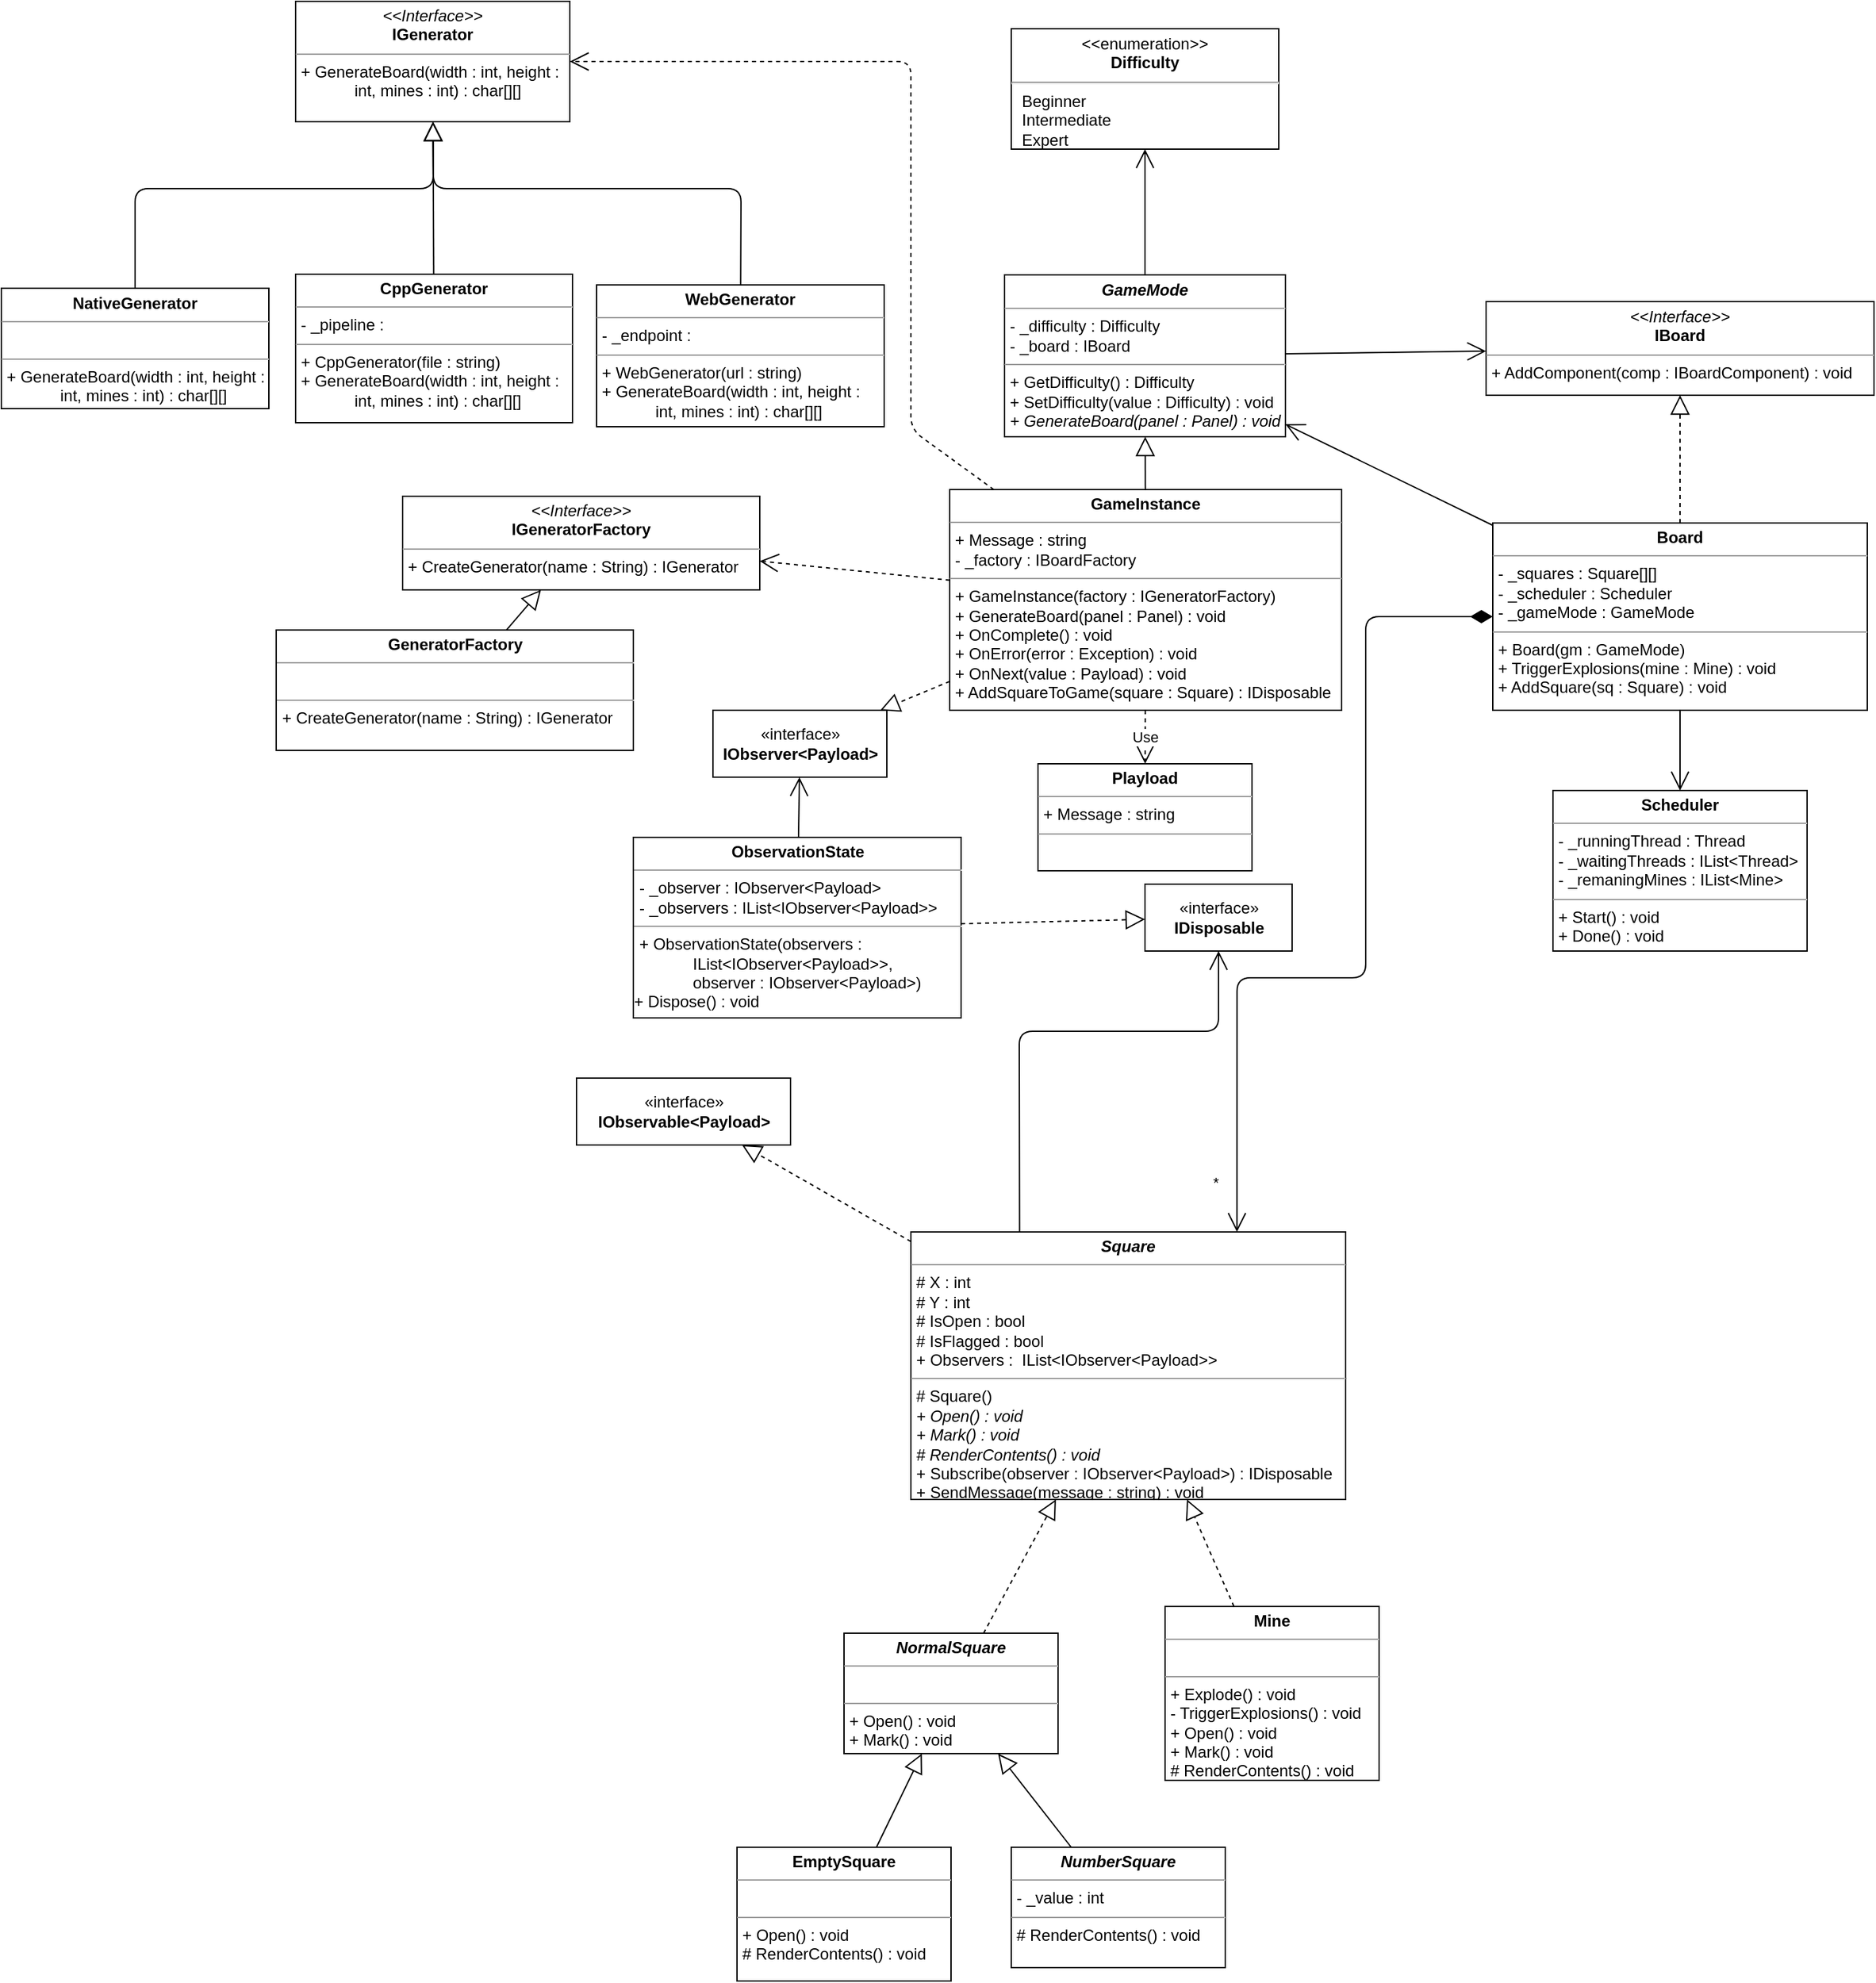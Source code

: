 <mxfile version="10.6.3" type="device"><diagram id="pnodZiI6A9-rPGKO3RXd" name="Page-1"><mxGraphModel dx="1860" dy="1650" grid="1" gridSize="10" guides="1" tooltips="1" connect="1" arrows="1" fold="1" page="1" pageScale="1" pageWidth="850" pageHeight="1100" math="0" shadow="0"><root><mxCell id="0"/><mxCell id="1" parent="0"/><mxCell id="dl6-OlrVoj3H5_6Asgak-1" value="&lt;p style=&quot;margin: 0px ; margin-top: 4px ; text-align: center&quot;&gt;&lt;b&gt;&lt;i&gt;NormalSquare&lt;/i&gt;&lt;/b&gt;&lt;/p&gt;&lt;hr size=&quot;1&quot;&gt;&lt;p style=&quot;margin: 0px ; margin-left: 4px&quot;&gt;&lt;br&gt;&lt;/p&gt;&lt;hr size=&quot;1&quot;&gt;&lt;p style=&quot;margin: 0px ; margin-left: 4px&quot;&gt;+ Open() : void&lt;/p&gt;&lt;p style=&quot;margin: 0px ; margin-left: 4px&quot;&gt;+ Mark() : void&lt;/p&gt;" style="verticalAlign=top;align=left;overflow=fill;fontSize=12;fontFamily=Helvetica;html=1;" parent="1" vertex="1"><mxGeometry x="90" y="520" width="160" height="90" as="geometry"/></mxCell><mxCell id="dl6-OlrVoj3H5_6Asgak-4" value="&lt;p style=&quot;margin: 0px ; margin-top: 4px ; text-align: center&quot;&gt;&lt;b&gt;Mine&lt;/b&gt;&lt;/p&gt;&lt;hr size=&quot;1&quot;&gt;&lt;p style=&quot;margin: 0px ; margin-left: 4px&quot;&gt;&lt;br&gt;&lt;/p&gt;&lt;hr size=&quot;1&quot;&gt;&lt;p style=&quot;margin: 0px ; margin-left: 4px&quot;&gt;+ Explode() : void&lt;/p&gt;&lt;p style=&quot;margin: 0px ; margin-left: 4px&quot;&gt;- TriggerExplosions() : void&lt;/p&gt;&lt;p style=&quot;margin: 0px ; margin-left: 4px&quot;&gt;+ Open() : void&lt;/p&gt;&lt;p style=&quot;margin: 0px ; margin-left: 4px&quot;&gt;+ Mark() : void&lt;/p&gt;&lt;p style=&quot;margin: 0px ; margin-left: 4px&quot;&gt;# RenderContents() : void&lt;/p&gt;" style="verticalAlign=top;align=left;overflow=fill;fontSize=12;fontFamily=Helvetica;html=1;" parent="1" vertex="1"><mxGeometry x="330" y="500" width="160" height="130" as="geometry"/></mxCell><mxCell id="dl6-OlrVoj3H5_6Asgak-5" value="&lt;p style=&quot;margin: 0px ; margin-top: 4px ; text-align: center&quot;&gt;&lt;b&gt;EmptySquare&lt;/b&gt;&lt;/p&gt;&lt;hr size=&quot;1&quot;&gt;&lt;p style=&quot;margin: 0px ; margin-left: 4px&quot;&gt;&lt;br&gt;&lt;/p&gt;&lt;hr size=&quot;1&quot;&gt;&lt;p style=&quot;margin: 0px ; margin-left: 4px&quot;&gt;+ Open() : void&lt;/p&gt;&lt;p style=&quot;margin: 0px ; margin-left: 4px&quot;&gt;# RenderContents() : void&lt;br&gt;&lt;/p&gt;" style="verticalAlign=top;align=left;overflow=fill;fontSize=12;fontFamily=Helvetica;html=1;" parent="1" vertex="1"><mxGeometry x="10" y="680" width="160" height="100" as="geometry"/></mxCell><mxCell id="dl6-OlrVoj3H5_6Asgak-6" value="&lt;p style=&quot;margin: 0px ; margin-top: 4px ; text-align: center&quot;&gt;&lt;b&gt;&lt;i&gt;NumberSquare&lt;/i&gt;&lt;/b&gt;&lt;/p&gt;&lt;hr size=&quot;1&quot;&gt;&lt;p style=&quot;margin: 0px ; margin-left: 4px&quot;&gt;- _value : int&lt;/p&gt;&lt;hr size=&quot;1&quot;&gt;&lt;p style=&quot;margin: 0px ; margin-left: 4px&quot;&gt;# RenderContents() : void&lt;/p&gt;" style="verticalAlign=top;align=left;overflow=fill;fontSize=12;fontFamily=Helvetica;html=1;" parent="1" vertex="1"><mxGeometry x="215" y="680" width="160" height="90" as="geometry"/></mxCell><mxCell id="dl6-OlrVoj3H5_6Asgak-30" value="" style="endArrow=block;dashed=1;endFill=0;endSize=12;html=1;" parent="1" source="dl6-OlrVoj3H5_6Asgak-1" target="Zj_N1UgXmJXCf1v0Lo5h-10" edge="1"><mxGeometry width="160" relative="1" as="geometry"><mxPoint x="150" y="340" as="sourcePoint"/><mxPoint x="269.265" y="310" as="targetPoint"/></mxGeometry></mxCell><mxCell id="dl6-OlrVoj3H5_6Asgak-32" value="" style="endArrow=block;dashed=1;endFill=0;endSize=12;html=1;" parent="1" source="dl6-OlrVoj3H5_6Asgak-4" target="Zj_N1UgXmJXCf1v0Lo5h-10" edge="1"><mxGeometry width="160" relative="1" as="geometry"><mxPoint x="590" y="330" as="sourcePoint"/><mxPoint x="321.833" y="310" as="targetPoint"/></mxGeometry></mxCell><mxCell id="dl6-OlrVoj3H5_6Asgak-33" value="" style="edgeStyle=none;html=1;endSize=12;endArrow=block;endFill=0;" parent="1" source="dl6-OlrVoj3H5_6Asgak-5" target="dl6-OlrVoj3H5_6Asgak-1" edge="1"><mxGeometry width="160" relative="1" as="geometry"><mxPoint x="110" y="640" as="sourcePoint"/><mxPoint x="270" y="640" as="targetPoint"/></mxGeometry></mxCell><mxCell id="dl6-OlrVoj3H5_6Asgak-34" value="" style="edgeStyle=none;html=1;endSize=12;endArrow=block;endFill=0;" parent="1" source="dl6-OlrVoj3H5_6Asgak-6" target="dl6-OlrVoj3H5_6Asgak-1" edge="1"><mxGeometry width="160" relative="1" as="geometry"><mxPoint x="360" y="630" as="sourcePoint"/><mxPoint x="520" y="630" as="targetPoint"/></mxGeometry></mxCell><mxCell id="dl6-OlrVoj3H5_6Asgak-48" value="&lt;p style=&quot;margin: 0px ; margin-top: 4px ; text-align: center&quot;&gt;&lt;b&gt;Board&lt;/b&gt;&lt;/p&gt;&lt;hr size=&quot;1&quot;&gt;&lt;p style=&quot;margin: 0px ; margin-left: 4px&quot;&gt;- _squares : Square[][]&lt;/p&gt;&lt;p style=&quot;margin: 0px ; margin-left: 4px&quot;&gt;- _scheduler : Scheduler&lt;/p&gt;&lt;p style=&quot;margin: 0px ; margin-left: 4px&quot;&gt;- _gameMode : GameMode&lt;/p&gt;&lt;hr size=&quot;1&quot;&gt;&lt;p style=&quot;margin: 0px ; margin-left: 4px&quot;&gt;+ Board(gm : GameMode)&lt;/p&gt;&lt;p style=&quot;margin: 0px ; margin-left: 4px&quot;&gt;+ TriggerExplosions(mine : Mine) : void&lt;/p&gt;&lt;p style=&quot;margin: 0px ; margin-left: 4px&quot;&gt;+ AddSquare(sq : Square) : void&lt;/p&gt;" style="verticalAlign=top;align=left;overflow=fill;fontSize=12;fontFamily=Helvetica;html=1;" parent="1" vertex="1"><mxGeometry x="575" y="-310" width="280" height="140" as="geometry"/></mxCell><mxCell id="dl6-OlrVoj3H5_6Asgak-49" value="*" style="endArrow=open;html=1;endSize=12;startArrow=diamondThin;startSize=14;startFill=1;edgeStyle=orthogonalEdgeStyle;align=left;verticalAlign=bottom;entryX=0.75;entryY=0;entryDx=0;entryDy=0;" parent="1" source="dl6-OlrVoj3H5_6Asgak-48" target="Zj_N1UgXmJXCf1v0Lo5h-10" edge="1"><mxGeometry x="0.915" y="-20" relative="1" as="geometry"><mxPoint x="350" y="-260" as="sourcePoint"/><mxPoint x="560" y="-120" as="targetPoint"/><mxPoint as="offset"/><Array as="points"><mxPoint x="480" y="-240"/><mxPoint x="480" y="30"/><mxPoint x="384" y="30"/></Array></mxGeometry></mxCell><mxCell id="Zj_N1UgXmJXCf1v0Lo5h-3" value="&lt;p style=&quot;margin: 0px ; margin-top: 4px ; text-align: center&quot;&gt;&lt;b&gt;GameInstance&lt;/b&gt;&lt;/p&gt;&lt;hr size=&quot;1&quot;&gt;&lt;p style=&quot;margin: 0px ; margin-left: 4px&quot;&gt;+ Message : string&lt;/p&gt;&lt;p style=&quot;margin: 0px ; margin-left: 4px&quot;&gt;- _factory : IBoardFactory&lt;/p&gt;&lt;hr size=&quot;1&quot;&gt;&lt;p style=&quot;margin: 0px ; margin-left: 4px&quot;&gt;+ GameInstance(factory : IGeneratorFactory)&lt;/p&gt;&lt;p style=&quot;margin: 0px ; margin-left: 4px&quot;&gt;+ GenerateBoard(panel : Panel) : void&lt;/p&gt;&lt;p style=&quot;margin: 0px ; margin-left: 4px&quot;&gt;+ OnComplete() : void&lt;/p&gt;&lt;p style=&quot;margin: 0px ; margin-left: 4px&quot;&gt;+ OnError(error : Exception) : void&lt;/p&gt;&lt;p style=&quot;margin: 0px ; margin-left: 4px&quot;&gt;+ OnNext(value : Payload) : void&lt;/p&gt;&lt;p style=&quot;margin: 0px ; margin-left: 4px&quot;&gt;+ AddSquareToGame(square : Square) : IDisposable&lt;/p&gt;" style="verticalAlign=top;align=left;overflow=fill;fontSize=12;fontFamily=Helvetica;html=1;" parent="1" vertex="1"><mxGeometry x="169" y="-335" width="293" height="165" as="geometry"/></mxCell><mxCell id="Zj_N1UgXmJXCf1v0Lo5h-4" value="&lt;p style=&quot;margin: 0px ; margin-top: 4px ; text-align: center&quot;&gt;&amp;lt;&amp;lt;enumeration&amp;gt;&amp;gt;&lt;br&gt;&lt;b&gt;Difficulty&lt;/b&gt;&lt;/p&gt;&lt;hr&gt;&lt;p style=&quot;margin: 0px ; margin-left: 8px ; text-align: left&quot;&gt;Beginner&lt;/p&gt;&lt;p style=&quot;margin: 0px ; margin-left: 8px ; text-align: left&quot;&gt;Intermediate&lt;/p&gt;&lt;p style=&quot;margin: 0px ; margin-left: 8px ; text-align: left&quot;&gt;Expert&lt;/p&gt;" style="shape=rect;html=1;overflow=fill;whiteSpace=wrap;" parent="1" vertex="1"><mxGeometry x="215" y="-679.5" width="200" height="90" as="geometry"/></mxCell><mxCell id="Zj_N1UgXmJXCf1v0Lo5h-10" value="&lt;p style=&quot;margin: 0px ; margin-top: 4px ; text-align: center&quot;&gt;&lt;b&gt;&lt;i&gt;Square&lt;/i&gt;&lt;/b&gt;&lt;/p&gt;&lt;hr size=&quot;1&quot;&gt;&lt;p style=&quot;margin: 0px ; margin-left: 4px&quot;&gt;# X : int&lt;/p&gt;&lt;p style=&quot;margin: 0px ; margin-left: 4px&quot;&gt;# Y : int&lt;/p&gt;&lt;p style=&quot;margin: 0px ; margin-left: 4px&quot;&gt;# IsOpen : bool&lt;br&gt;&lt;/p&gt;&lt;p style=&quot;margin: 0px ; margin-left: 4px&quot;&gt;# IsFlagged : bool&lt;/p&gt;&lt;p style=&quot;margin: 0px ; margin-left: 4px&quot;&gt;+ Observers :&amp;nbsp; IList&amp;lt;IObserver&amp;lt;Payload&amp;gt;&amp;gt;&lt;/p&gt;&lt;hr size=&quot;1&quot;&gt;&lt;p style=&quot;margin: 0px ; margin-left: 4px&quot;&gt;# Square()&lt;/p&gt;&lt;p style=&quot;margin: 0px ; margin-left: 4px&quot;&gt;&lt;i&gt;+ Open() : void&lt;/i&gt;&lt;/p&gt;&lt;p style=&quot;margin: 0px ; margin-left: 4px&quot;&gt;&lt;i&gt;+ Mark() : void&lt;/i&gt;&lt;/p&gt;&lt;p style=&quot;margin: 0px ; margin-left: 4px&quot;&gt;&lt;i&gt;# RenderContents() : void&lt;/i&gt;&lt;/p&gt;&lt;p style=&quot;margin: 0px ; margin-left: 4px&quot;&gt;+ Subscribe(observer : IObserver&amp;lt;Payload&amp;gt;) : IDisposable&lt;/p&gt;&lt;p style=&quot;margin: 0px ; margin-left: 4px&quot;&gt;+ SendMessage(message : string) : void&lt;/p&gt;" style="verticalAlign=top;align=left;overflow=fill;fontSize=12;fontFamily=Helvetica;html=1;" parent="1" vertex="1"><mxGeometry x="140" y="220" width="325" height="200" as="geometry"/></mxCell><mxCell id="Zj_N1UgXmJXCf1v0Lo5h-11" value="&lt;p style=&quot;margin: 0px ; margin-top: 4px ; text-align: center&quot;&gt;&lt;b&gt;&lt;i&gt;GameMode&lt;/i&gt;&lt;/b&gt;&lt;/p&gt;&lt;hr size=&quot;1&quot;&gt;&lt;p style=&quot;margin: 0px ; margin-left: 4px&quot;&gt;- _difficulty : Difficulty&lt;/p&gt;&lt;p style=&quot;margin: 0px ; margin-left: 4px&quot;&gt;- _board : IBoard&lt;/p&gt;&lt;hr size=&quot;1&quot;&gt;&lt;p style=&quot;margin: 0px ; margin-left: 4px&quot;&gt;+ GetDifficulty() : Difficulty&lt;/p&gt;&lt;p style=&quot;margin: 0px ; margin-left: 4px&quot;&gt;+ SetDifficulty(value : Difficulty) : void&lt;/p&gt;&lt;p style=&quot;margin: 0px ; margin-left: 4px&quot;&gt;&lt;i&gt;+ GenerateBoard(panel : Panel) : void&lt;/i&gt;&lt;/p&gt;" style="verticalAlign=top;align=left;overflow=fill;fontSize=12;fontFamily=Helvetica;html=1;" parent="1" vertex="1"><mxGeometry x="210" y="-495.5" width="210" height="121" as="geometry"/></mxCell><mxCell id="Zj_N1UgXmJXCf1v0Lo5h-12" value="" style="endArrow=open;endFill=1;endSize=12;html=1;" parent="1" source="Zj_N1UgXmJXCf1v0Lo5h-11" target="Zj_N1UgXmJXCf1v0Lo5h-13" edge="1"><mxGeometry width="160" relative="1" as="geometry"><mxPoint x="970" y="40" as="sourcePoint"/><mxPoint x="900" y="-400" as="targetPoint"/></mxGeometry></mxCell><mxCell id="Zj_N1UgXmJXCf1v0Lo5h-13" value="&lt;p style=&quot;margin: 0px ; margin-top: 4px ; text-align: center&quot;&gt;&lt;i&gt;&amp;lt;&amp;lt;Interface&amp;gt;&amp;gt;&lt;/i&gt;&lt;br&gt;&lt;b&gt;IBoard&lt;/b&gt;&lt;/p&gt;&lt;hr size=&quot;1&quot;&gt;&lt;p style=&quot;margin: 0px ; margin-left: 4px&quot;&gt;+ AddComponent(comp : IBoardComponent) : void&lt;br&gt;&lt;/p&gt;" style="verticalAlign=top;align=left;overflow=fill;fontSize=12;fontFamily=Helvetica;html=1;" parent="1" vertex="1"><mxGeometry x="570" y="-475.5" width="290" height="70" as="geometry"/></mxCell><mxCell id="Zj_N1UgXmJXCf1v0Lo5h-14" value="" style="endArrow=block;dashed=1;endFill=0;endSize=12;html=1;" parent="1" source="dl6-OlrVoj3H5_6Asgak-48" target="Zj_N1UgXmJXCf1v0Lo5h-13" edge="1"><mxGeometry width="160" relative="1" as="geometry"><mxPoint x="670" y="-350" as="sourcePoint"/><mxPoint x="830" y="-350" as="targetPoint"/></mxGeometry></mxCell><mxCell id="Zj_N1UgXmJXCf1v0Lo5h-15" value="" style="endArrow=open;endFill=1;endSize=12;html=1;" parent="1" source="dl6-OlrVoj3H5_6Asgak-48" target="Zj_N1UgXmJXCf1v0Lo5h-11" edge="1"><mxGeometry width="160" relative="1" as="geometry"><mxPoint x="890" y="-350" as="sourcePoint"/><mxPoint x="1050" y="-350" as="targetPoint"/></mxGeometry></mxCell><mxCell id="Zj_N1UgXmJXCf1v0Lo5h-16" value="" style="endArrow=open;endFill=1;endSize=12;html=1;" parent="1" source="Zj_N1UgXmJXCf1v0Lo5h-11" target="Zj_N1UgXmJXCf1v0Lo5h-4" edge="1"><mxGeometry width="160" relative="1" as="geometry"><mxPoint x="260" y="-589.5" as="sourcePoint"/><mxPoint x="420" y="-589.5" as="targetPoint"/></mxGeometry></mxCell><mxCell id="Zj_N1UgXmJXCf1v0Lo5h-17" value="" style="edgeStyle=none;html=1;endSize=12;endArrow=block;endFill=0;" parent="1" source="Zj_N1UgXmJXCf1v0Lo5h-3" target="Zj_N1UgXmJXCf1v0Lo5h-11" edge="1"><mxGeometry width="160" relative="1" as="geometry"><mxPoint x="130" y="-119.5" as="sourcePoint"/><mxPoint x="290" y="-119.5" as="targetPoint"/></mxGeometry></mxCell><mxCell id="Zj_N1UgXmJXCf1v0Lo5h-18" value="&lt;p style=&quot;margin: 0px ; margin-top: 4px ; text-align: center&quot;&gt;&lt;b&gt;Playload&lt;/b&gt;&lt;/p&gt;&lt;hr size=&quot;1&quot;&gt;&lt;p style=&quot;margin: 0px ; margin-left: 4px&quot;&gt;+ Message : string&lt;/p&gt;&lt;hr size=&quot;1&quot;&gt;&lt;p style=&quot;margin: 0px ; margin-left: 4px&quot;&gt;&lt;br&gt;&lt;/p&gt;" style="verticalAlign=top;align=left;overflow=fill;fontSize=12;fontFamily=Helvetica;html=1;" parent="1" vertex="1"><mxGeometry x="235" y="-130" width="160" height="80" as="geometry"/></mxCell><mxCell id="Zj_N1UgXmJXCf1v0Lo5h-19" value="«interface»&lt;br&gt;&lt;b&gt;IObservable&amp;lt;Payload&amp;gt;&lt;/b&gt;" style="html=1;" parent="1" vertex="1"><mxGeometry x="-110" y="105" width="160" height="50" as="geometry"/></mxCell><mxCell id="Zj_N1UgXmJXCf1v0Lo5h-22" value="" style="endArrow=block;dashed=1;endFill=0;endSize=12;html=1;" parent="1" source="Zj_N1UgXmJXCf1v0Lo5h-10" target="Zj_N1UgXmJXCf1v0Lo5h-19" edge="1"><mxGeometry width="160" relative="1" as="geometry"><mxPoint x="-60" y="190" as="sourcePoint"/><mxPoint x="100" y="190" as="targetPoint"/></mxGeometry></mxCell><mxCell id="Zj_N1UgXmJXCf1v0Lo5h-23" value="«interface»&lt;br&gt;&lt;b&gt;IObserver&amp;lt;Payload&amp;gt;&lt;/b&gt;" style="html=1;" parent="1" vertex="1"><mxGeometry x="-8" y="-170" width="130" height="50" as="geometry"/></mxCell><mxCell id="Zj_N1UgXmJXCf1v0Lo5h-24" value="" style="endArrow=block;dashed=1;endFill=0;endSize=12;html=1;" parent="1" source="Zj_N1UgXmJXCf1v0Lo5h-3" target="Zj_N1UgXmJXCf1v0Lo5h-23" edge="1"><mxGeometry width="160" relative="1" as="geometry"><mxPoint x="290" y="-140" as="sourcePoint"/><mxPoint x="200" y="-254.5" as="targetPoint"/></mxGeometry></mxCell><mxCell id="Zj_N1UgXmJXCf1v0Lo5h-25" value="Use" style="endArrow=open;endSize=12;dashed=1;html=1;" parent="1" source="Zj_N1UgXmJXCf1v0Lo5h-3" target="Zj_N1UgXmJXCf1v0Lo5h-18" edge="1"><mxGeometry width="160" relative="1" as="geometry"><mxPoint x="180" y="-120" as="sourcePoint"/><mxPoint x="340" y="-120" as="targetPoint"/><Array as="points"/></mxGeometry></mxCell><mxCell id="Zj_N1UgXmJXCf1v0Lo5h-26" value="«interface»&lt;br&gt;&lt;b&gt;IDisposable&lt;/b&gt;" style="html=1;" parent="1" vertex="1"><mxGeometry x="315" y="-40" width="110" height="50" as="geometry"/></mxCell><mxCell id="Zj_N1UgXmJXCf1v0Lo5h-27" value="&lt;p style=&quot;margin: 0px ; margin-top: 4px ; text-align: center&quot;&gt;&lt;b&gt;ObservationState&lt;/b&gt;&lt;/p&gt;&lt;hr size=&quot;1&quot;&gt;&lt;p style=&quot;margin: 0px ; margin-left: 4px&quot;&gt;- _observer : IObserver&amp;lt;Payload&amp;gt;&lt;/p&gt;&lt;p style=&quot;margin: 0px ; margin-left: 4px&quot;&gt;- _observers : IList&amp;lt;IObserver&amp;lt;Payload&amp;gt;&amp;gt;&lt;/p&gt;&lt;hr size=&quot;1&quot;&gt;&lt;p style=&quot;margin: 0px ; margin-left: 4px&quot;&gt;+ ObservationState(observers :&amp;nbsp;&lt;/p&gt;&lt;blockquote style=&quot;margin: 0 0 0 40px ; border: none ; padding: 0px&quot;&gt;&lt;p style=&quot;margin: 0px ; margin-left: 4px&quot;&gt;IList&amp;lt;IObserver&amp;lt;Payload&amp;gt;&amp;gt;,&amp;nbsp;&lt;/p&gt;&lt;p style=&quot;margin: 0px ; margin-left: 4px&quot;&gt;observer : IObserver&amp;lt;Payload&amp;gt;)&lt;/p&gt;&lt;/blockquote&gt;+ Dispose() : void&lt;br&gt;" style="verticalAlign=top;align=left;overflow=fill;fontSize=12;fontFamily=Helvetica;html=1;" parent="1" vertex="1"><mxGeometry x="-67.5" y="-75" width="245" height="135" as="geometry"/></mxCell><mxCell id="Zj_N1UgXmJXCf1v0Lo5h-28" value="" style="endArrow=block;dashed=1;endFill=0;endSize=12;html=1;" parent="1" source="Zj_N1UgXmJXCf1v0Lo5h-27" target="Zj_N1UgXmJXCf1v0Lo5h-26" edge="1"><mxGeometry width="160" relative="1" as="geometry"><mxPoint x="220" y="30" as="sourcePoint"/><mxPoint x="380" y="30" as="targetPoint"/></mxGeometry></mxCell><mxCell id="Zj_N1UgXmJXCf1v0Lo5h-30" value="" style="endArrow=open;endFill=1;endSize=12;html=1;" parent="1" source="Zj_N1UgXmJXCf1v0Lo5h-27" target="Zj_N1UgXmJXCf1v0Lo5h-23" edge="1"><mxGeometry width="160" relative="1" as="geometry"><mxPoint x="40" y="-150" as="sourcePoint"/><mxPoint x="200" y="-150" as="targetPoint"/></mxGeometry></mxCell><mxCell id="Zj_N1UgXmJXCf1v0Lo5h-32" value="&lt;p style=&quot;margin: 0px ; margin-top: 4px ; text-align: center&quot;&gt;&lt;b&gt;Scheduler&lt;/b&gt;&lt;/p&gt;&lt;hr size=&quot;1&quot;&gt;&lt;p style=&quot;margin: 0px ; margin-left: 4px&quot;&gt;- _runningThread : Thread&lt;/p&gt;&lt;p style=&quot;margin: 0px ; margin-left: 4px&quot;&gt;- _waitingThreads : IList&amp;lt;Thread&amp;gt;&lt;/p&gt;&lt;p style=&quot;margin: 0px ; margin-left: 4px&quot;&gt;- _remaningMines : IList&amp;lt;Mine&amp;gt;&lt;/p&gt;&lt;hr size=&quot;1&quot;&gt;&lt;p style=&quot;margin: 0px ; margin-left: 4px&quot;&gt;+ Start() : void&lt;/p&gt;&lt;p style=&quot;margin: 0px ; margin-left: 4px&quot;&gt;+ Done() : void&lt;/p&gt;" style="verticalAlign=top;align=left;overflow=fill;fontSize=12;fontFamily=Helvetica;html=1;" parent="1" vertex="1"><mxGeometry x="620" y="-110" width="190" height="120" as="geometry"/></mxCell><mxCell id="Zj_N1UgXmJXCf1v0Lo5h-36" value="" style="endArrow=open;endFill=1;endSize=12;html=1;" parent="1" source="dl6-OlrVoj3H5_6Asgak-48" target="Zj_N1UgXmJXCf1v0Lo5h-32" edge="1"><mxGeometry width="160" relative="1" as="geometry"><mxPoint x="740" y="-110" as="sourcePoint"/><mxPoint x="900" y="-110" as="targetPoint"/></mxGeometry></mxCell><mxCell id="hIwjcrPn_m_a7-lA1DSF-1" value="" style="endArrow=open;endFill=1;endSize=12;html=1;exitX=0.25;exitY=0;exitDx=0;exitDy=0;" parent="1" source="Zj_N1UgXmJXCf1v0Lo5h-10" target="Zj_N1UgXmJXCf1v0Lo5h-26" edge="1"><mxGeometry width="160" relative="1" as="geometry"><mxPoint x="200" y="190" as="sourcePoint"/><mxPoint x="340" y="90" as="targetPoint"/><Array as="points"><mxPoint x="221" y="70"/><mxPoint x="370" y="70"/></Array></mxGeometry></mxCell><mxCell id="0U5L65BVeezEL8dCvUQB-1" value="&lt;p style=&quot;margin: 0px ; margin-top: 4px ; text-align: center&quot;&gt;&lt;i&gt;&amp;lt;&amp;lt;Interface&amp;gt;&amp;gt;&lt;/i&gt;&lt;br&gt;&lt;b&gt;IGenerator&lt;/b&gt;&lt;/p&gt;&lt;hr size=&quot;1&quot;&gt;&lt;p style=&quot;margin: 0px ; margin-left: 4px&quot;&gt;+ GenerateBoard(width : int, height :&amp;nbsp;&lt;/p&gt;&lt;blockquote style=&quot;margin: 0 0 0 40px ; border: none ; padding: 0px&quot;&gt;&lt;p style=&quot;margin: 0px ; margin-left: 4px&quot;&gt;int,&amp;nbsp;&lt;span&gt;mines : int) : char[][]&lt;/span&gt;&lt;/p&gt;&lt;/blockquote&gt;" style="verticalAlign=top;align=left;overflow=fill;fontSize=12;fontFamily=Helvetica;html=1;" vertex="1" parent="1"><mxGeometry x="-320" y="-700" width="205" height="90" as="geometry"/></mxCell><mxCell id="0U5L65BVeezEL8dCvUQB-2" value="&lt;p style=&quot;margin: 0px ; margin-top: 4px ; text-align: center&quot;&gt;&lt;i&gt;&amp;lt;&amp;lt;Interface&amp;gt;&amp;gt;&lt;/i&gt;&lt;br&gt;&lt;b&gt;IGeneratorFactory&lt;/b&gt;&lt;/p&gt;&lt;hr size=&quot;1&quot;&gt;&lt;p style=&quot;margin: 0px ; margin-left: 4px&quot;&gt;+ CreateGenerator(name : String) : IGenerator&lt;/p&gt;" style="verticalAlign=top;align=left;overflow=fill;fontSize=12;fontFamily=Helvetica;html=1;" vertex="1" parent="1"><mxGeometry x="-240" y="-330" width="267" height="70" as="geometry"/></mxCell><mxCell id="0U5L65BVeezEL8dCvUQB-3" value="Use" style="endArrow=open;endSize=12;dashed=1;html=1;textOpacity=0;" edge="1" parent="1" source="Zj_N1UgXmJXCf1v0Lo5h-3" target="0U5L65BVeezEL8dCvUQB-2"><mxGeometry width="160" relative="1" as="geometry"><mxPoint x="40" y="-540" as="sourcePoint"/><mxPoint x="200" y="-540" as="targetPoint"/></mxGeometry></mxCell><mxCell id="0U5L65BVeezEL8dCvUQB-4" value="Use" style="endArrow=open;endSize=12;dashed=1;html=1;textOpacity=0;" edge="1" parent="1" source="Zj_N1UgXmJXCf1v0Lo5h-3" target="0U5L65BVeezEL8dCvUQB-1"><mxGeometry width="160" relative="1" as="geometry"><mxPoint x="-40" y="-400" as="sourcePoint"/><mxPoint x="120" y="-400" as="targetPoint"/><Array as="points"><mxPoint x="140" y="-380"/><mxPoint x="140" y="-655"/></Array></mxGeometry></mxCell><mxCell id="0U5L65BVeezEL8dCvUQB-5" value="&lt;p style=&quot;margin: 0px ; margin-top: 4px ; text-align: center&quot;&gt;&lt;b&gt;GeneratorFactory&lt;/b&gt;&lt;/p&gt;&lt;hr size=&quot;1&quot;&gt;&lt;p style=&quot;margin: 0px ; margin-left: 4px&quot;&gt;&lt;br&gt;&lt;/p&gt;&lt;hr size=&quot;1&quot;&gt;&lt;p style=&quot;margin: 0px ; margin-left: 4px&quot;&gt;+ CreateGenerator(name : String) : IGenerator&lt;br&gt;&lt;/p&gt;" style="verticalAlign=top;align=left;overflow=fill;fontSize=12;fontFamily=Helvetica;html=1;" vertex="1" parent="1"><mxGeometry x="-334.5" y="-230" width="267" height="90" as="geometry"/></mxCell><mxCell id="0U5L65BVeezEL8dCvUQB-6" value="" style="edgeStyle=none;html=1;endSize=12;endArrow=block;endFill=0;" edge="1" parent="1" source="0U5L65BVeezEL8dCvUQB-5" target="0U5L65BVeezEL8dCvUQB-2"><mxGeometry width="160" relative="1" as="geometry"><mxPoint x="-380" y="-400" as="sourcePoint"/><mxPoint x="-220" y="-400" as="targetPoint"/></mxGeometry></mxCell><mxCell id="0U5L65BVeezEL8dCvUQB-7" value="&lt;p style=&quot;margin: 0px ; margin-top: 4px ; text-align: center&quot;&gt;&lt;b&gt;NativeGenerator&lt;/b&gt;&lt;/p&gt;&lt;hr size=&quot;1&quot;&gt;&lt;p style=&quot;margin: 0px ; margin-left: 4px&quot;&gt;&lt;br&gt;&lt;/p&gt;&lt;hr size=&quot;1&quot;&gt;&lt;p style=&quot;margin: 0px ; margin-left: 4px&quot;&gt;+ GenerateBoard(width : int, height :&amp;nbsp;&lt;/p&gt;&lt;blockquote style=&quot;margin: 0 0 0 40px ; border: none ; padding: 0px&quot;&gt;&lt;p style=&quot;margin: 0px ; margin-left: 4px&quot;&gt;int, mines : int) : char[][]&lt;/p&gt;&lt;/blockquote&gt;" style="verticalAlign=top;align=left;overflow=fill;fontSize=12;fontFamily=Helvetica;html=1;" vertex="1" parent="1"><mxGeometry x="-540" y="-485.5" width="200" height="90" as="geometry"/></mxCell><mxCell id="0U5L65BVeezEL8dCvUQB-8" value="&lt;p style=&quot;margin: 0px ; margin-top: 4px ; text-align: center&quot;&gt;&lt;b&gt;CppGenerator&lt;/b&gt;&lt;/p&gt;&lt;hr size=&quot;1&quot;&gt;&lt;p style=&quot;margin: 0px ; margin-left: 4px&quot;&gt;- _pipeline :&amp;nbsp;&lt;/p&gt;&lt;hr size=&quot;1&quot;&gt;&lt;p style=&quot;margin: 0px ; margin-left: 4px&quot;&gt;+ CppGenerator(file : string)&lt;/p&gt;&lt;p style=&quot;margin: 0px ; margin-left: 4px&quot;&gt;+ GenerateBoard(width : int, height :&lt;/p&gt;&lt;p style=&quot;margin: 0px ; margin-left: 4px&quot;&gt;&lt;blockquote style=&quot;margin: 0 0 0 40px ; border: none ; padding: 0px&quot;&gt;&lt;p style=&quot;margin: 0px ; margin-left: 4px&quot;&gt;int, mines : int) : char[][]&lt;/p&gt;&lt;/blockquote&gt;&lt;/p&gt;" style="verticalAlign=top;align=left;overflow=fill;fontSize=12;fontFamily=Helvetica;html=1;" vertex="1" parent="1"><mxGeometry x="-320" y="-496" width="207" height="111" as="geometry"/></mxCell><mxCell id="0U5L65BVeezEL8dCvUQB-9" value="&lt;p style=&quot;margin: 0px ; margin-top: 4px ; text-align: center&quot;&gt;&lt;b&gt;WebGenerator&lt;/b&gt;&lt;/p&gt;&lt;hr size=&quot;1&quot;&gt;&lt;p style=&quot;margin: 0px ; margin-left: 4px&quot;&gt;- _endpoint :&amp;nbsp;&lt;/p&gt;&lt;hr size=&quot;1&quot;&gt;&lt;p style=&quot;margin: 0px ; margin-left: 4px&quot;&gt;+ WebGenerator(url : string)&lt;/p&gt;&lt;p style=&quot;margin: 0px ; margin-left: 4px&quot;&gt;+ GenerateBoard(width : int, height :&lt;/p&gt;&lt;p style=&quot;margin: 0px ; margin-left: 4px&quot;&gt;&lt;blockquote style=&quot;margin: 0 0 0 40px ; border: none ; padding: 0px&quot;&gt;&lt;p style=&quot;margin: 0px ; margin-left: 4px&quot;&gt;int, mines : int) : char[][]&lt;/p&gt;&lt;/blockquote&gt;&lt;/p&gt;" style="verticalAlign=top;align=left;overflow=fill;fontSize=12;fontFamily=Helvetica;html=1;" vertex="1" parent="1"><mxGeometry x="-95" y="-488" width="215" height="106" as="geometry"/></mxCell><mxCell id="0U5L65BVeezEL8dCvUQB-10" value="" style="edgeStyle=none;html=1;endSize=12;endArrow=block;endFill=0;" edge="1" parent="1" source="0U5L65BVeezEL8dCvUQB-7" target="0U5L65BVeezEL8dCvUQB-1"><mxGeometry width="160" relative="1" as="geometry"><mxPoint x="-350" y="-570" as="sourcePoint"/><mxPoint x="-190" y="-570" as="targetPoint"/><Array as="points"><mxPoint x="-440" y="-560"/><mxPoint x="-217" y="-560"/></Array></mxGeometry></mxCell><mxCell id="0U5L65BVeezEL8dCvUQB-11" value="" style="edgeStyle=none;html=1;endSize=12;endArrow=block;endFill=0;" edge="1" parent="1" source="0U5L65BVeezEL8dCvUQB-9" target="0U5L65BVeezEL8dCvUQB-1"><mxGeometry width="160" relative="1" as="geometry"><mxPoint x="-150" y="-580" as="sourcePoint"/><mxPoint x="10" y="-580" as="targetPoint"/><Array as="points"><mxPoint x="13" y="-560"/><mxPoint x="-217" y="-560"/></Array></mxGeometry></mxCell><mxCell id="0U5L65BVeezEL8dCvUQB-12" value="" style="edgeStyle=none;html=1;endSize=12;endArrow=block;endFill=0;" edge="1" parent="1" source="0U5L65BVeezEL8dCvUQB-8" target="0U5L65BVeezEL8dCvUQB-1"><mxGeometry width="160" relative="1" as="geometry"><mxPoint x="-210" y="-540" as="sourcePoint"/><mxPoint x="-50" y="-540" as="targetPoint"/></mxGeometry></mxCell></root></mxGraphModel></diagram></mxfile>